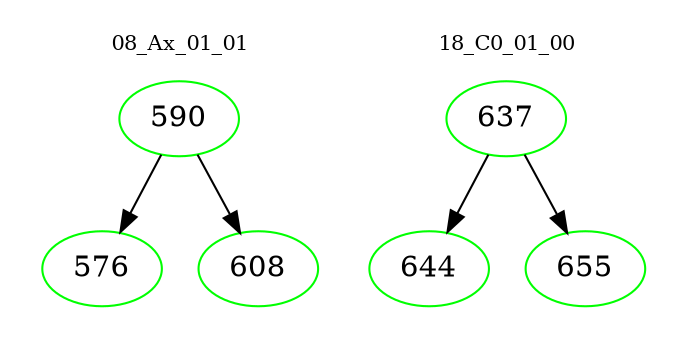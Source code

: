 digraph{
subgraph cluster_0 {
color = white
label = "08_Ax_01_01";
fontsize=10;
T0_590 [label="590", color="green"]
T0_590 -> T0_576 [color="black"]
T0_576 [label="576", color="green"]
T0_590 -> T0_608 [color="black"]
T0_608 [label="608", color="green"]
}
subgraph cluster_1 {
color = white
label = "18_C0_01_00";
fontsize=10;
T1_637 [label="637", color="green"]
T1_637 -> T1_644 [color="black"]
T1_644 [label="644", color="green"]
T1_637 -> T1_655 [color="black"]
T1_655 [label="655", color="green"]
}
}
